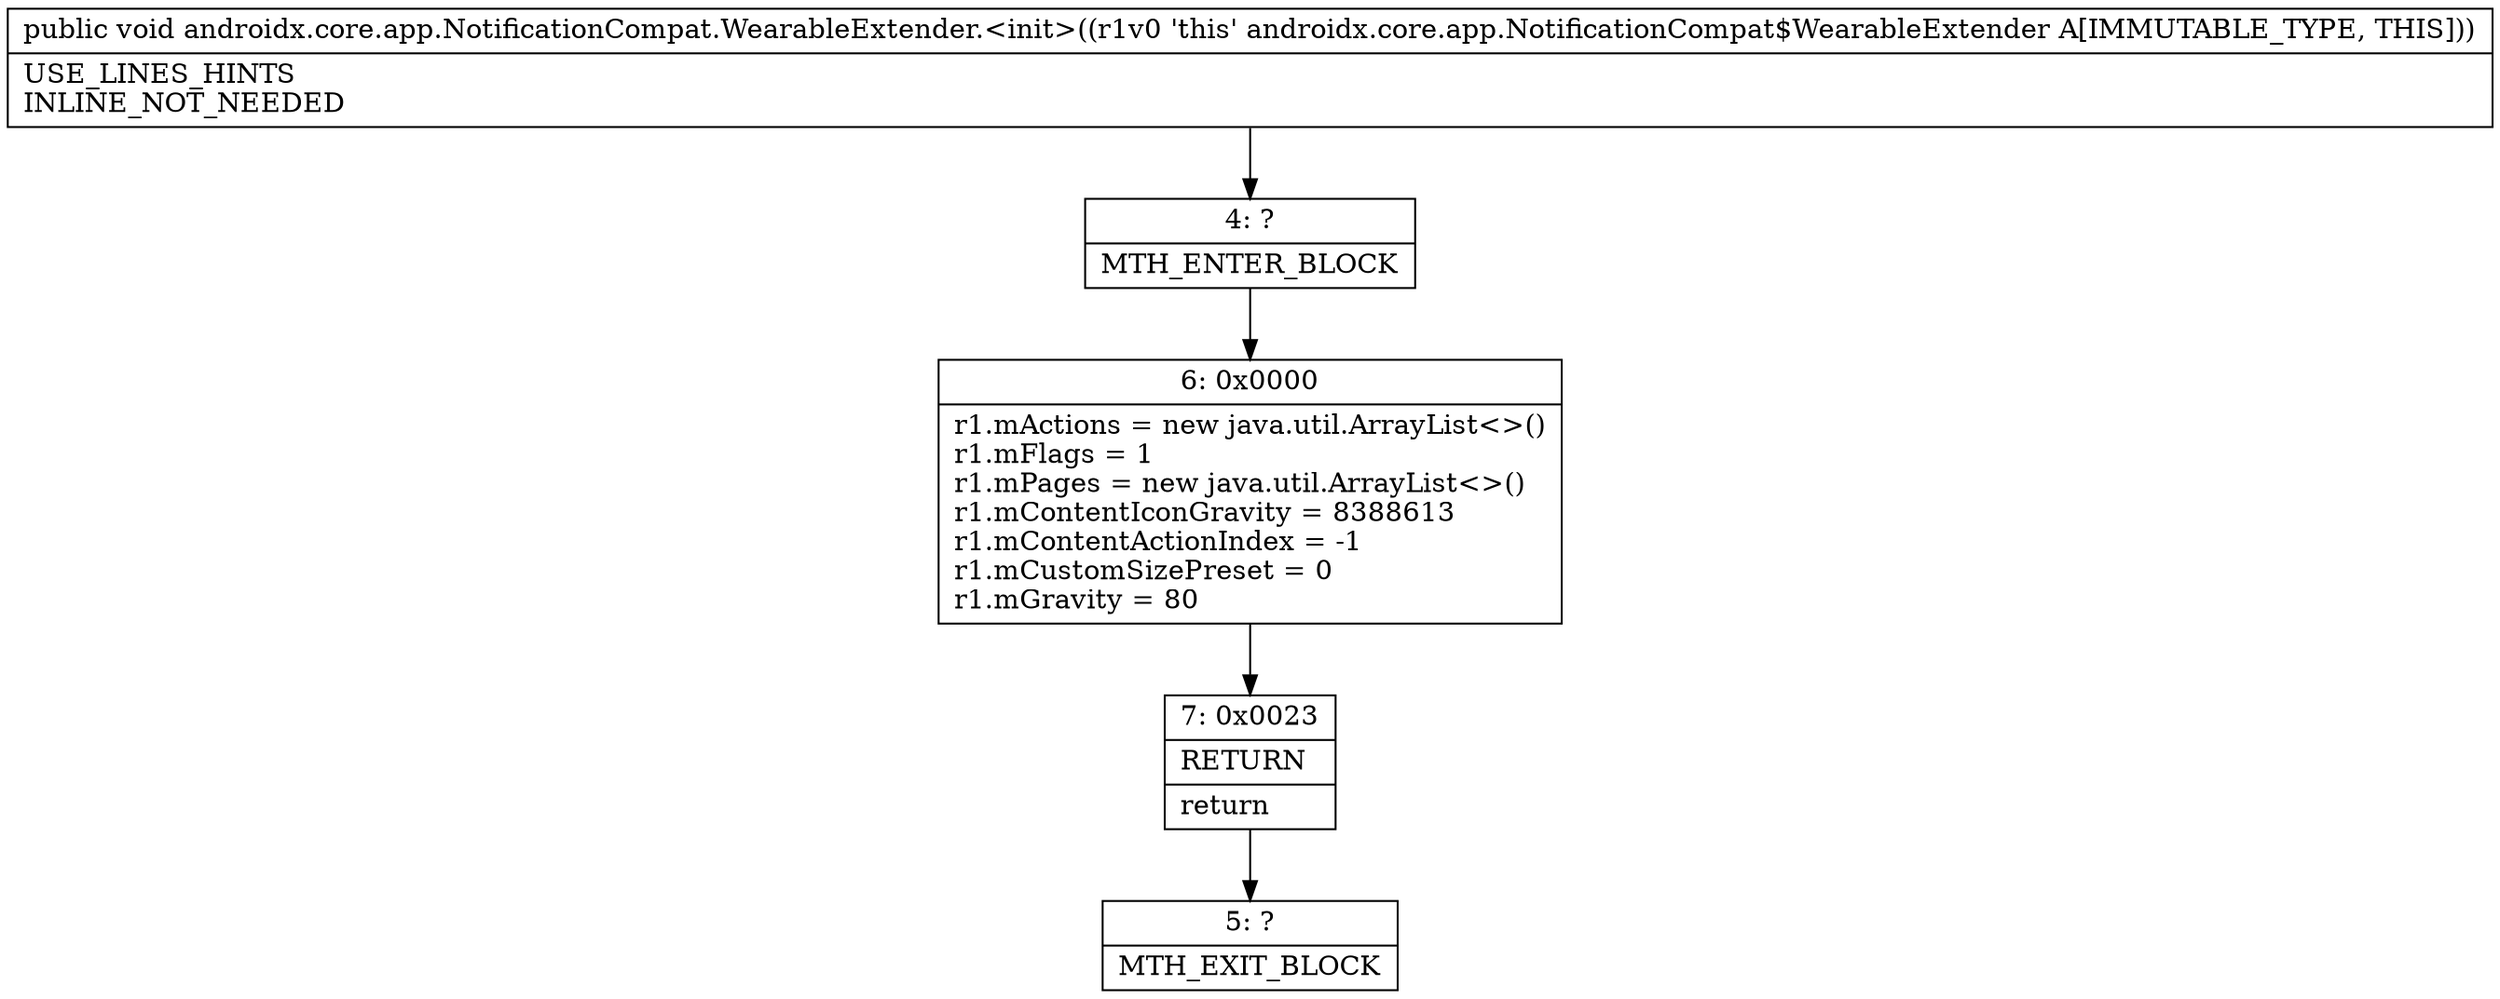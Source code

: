 digraph "CFG forandroidx.core.app.NotificationCompat.WearableExtender.\<init\>()V" {
Node_4 [shape=record,label="{4\:\ ?|MTH_ENTER_BLOCK\l}"];
Node_6 [shape=record,label="{6\:\ 0x0000|r1.mActions = new java.util.ArrayList\<\>()\lr1.mFlags = 1\lr1.mPages = new java.util.ArrayList\<\>()\lr1.mContentIconGravity = 8388613\lr1.mContentActionIndex = \-1\lr1.mCustomSizePreset = 0\lr1.mGravity = 80\l}"];
Node_7 [shape=record,label="{7\:\ 0x0023|RETURN\l|return\l}"];
Node_5 [shape=record,label="{5\:\ ?|MTH_EXIT_BLOCK\l}"];
MethodNode[shape=record,label="{public void androidx.core.app.NotificationCompat.WearableExtender.\<init\>((r1v0 'this' androidx.core.app.NotificationCompat$WearableExtender A[IMMUTABLE_TYPE, THIS]))  | USE_LINES_HINTS\lINLINE_NOT_NEEDED\l}"];
MethodNode -> Node_4;Node_4 -> Node_6;
Node_6 -> Node_7;
Node_7 -> Node_5;
}


